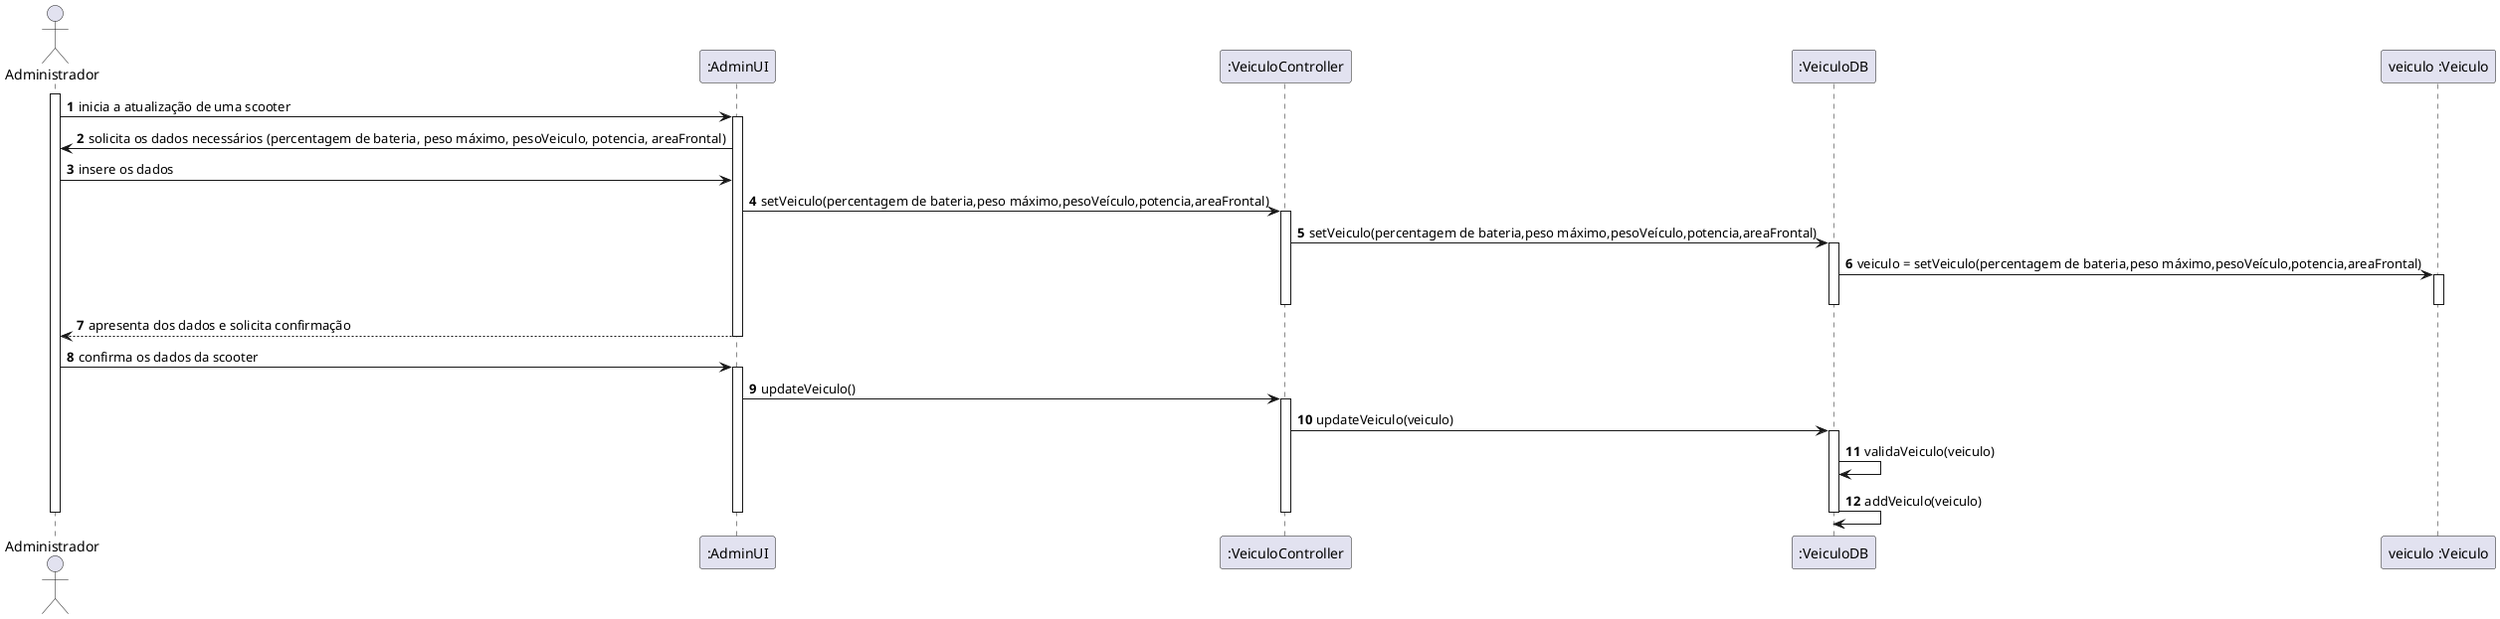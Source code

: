 @startuml
autonumber

actor "Administrador" as ADMIN

participant ":AdminUI" as UI
participant ":VeiculoController" as CTRL
participant ":VeiculoDB" as SCHL
participant "veiculo :Veiculo" as SCOOT


activate ADMIN
ADMIN -> UI : inicia a atualização de uma scooter
activate UI
UI -> ADMIN : solicita os dados necessários (percentagem de bateria, peso máximo, pesoVeiculo, potencia, areaFrontal)
ADMIN -> UI : insere os dados 
UI -> CTRL : setVeiculo(percentagem de bateria,peso máximo,pesoVeículo,potencia,areaFrontal)
activate CTRL
CTRL -> SCHL : setVeiculo(percentagem de bateria,peso máximo,pesoVeículo,potencia,areaFrontal)
activate SCHL
SCHL -> SCOOT : veiculo = setVeiculo(percentagem de bateria,peso máximo,pesoVeículo,potencia,areaFrontal)
activate SCOOT 
deactivate SCOOT
deactivate SCHL
deactivate CTRL
  
UI --> ADMIN : apresenta dos dados e solicita confirmação
deactivate UI

ADMIN -> UI : confirma os dados da scooter
activate UI 
UI -> CTRL : updateVeiculo()
activate CTRL
CTRL -> SCHL : updateVeiculo(veiculo)
activate SCHL
SCHL -> SCHL : validaVeiculo(veiculo)
SCHL -> SCHL : addVeiculo(veiculo)
deactivate SCHL
deactivate CTRL
deactivate UI
deactivate ADMIN

@enduml